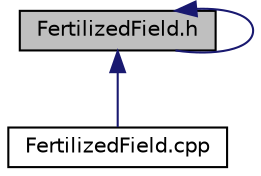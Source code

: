 digraph "FertilizedField.h"
{
 // LATEX_PDF_SIZE
  edge [fontname="Helvetica",fontsize="10",labelfontname="Helvetica",labelfontsize="10"];
  node [fontname="Helvetica",fontsize="10",shape=record];
  Node1 [label="FertilizedField.h",height=0.2,width=0.4,color="black", fillcolor="grey75", style="filled", fontcolor="black",tooltip="Class defintion for Component 3 - Decorator (ConcreteDecorator)"];
  Node1 -> Node2 [dir="back",color="midnightblue",fontsize="10",style="solid",fontname="Helvetica"];
  Node2 [label="FertilizedField.cpp",height=0.2,width=0.4,color="black", fillcolor="white", style="filled",URL="$FertilizedField_8cpp.html",tooltip="Class implementation for Component 3 - Decorator (ConcreteDecorator)"];
  Node1 -> Node1 [dir="back",color="midnightblue",fontsize="10",style="solid",fontname="Helvetica"];
}
